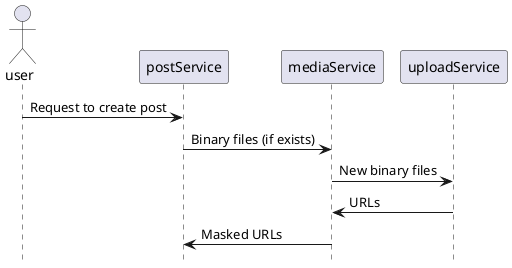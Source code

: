 @startuml
hide footbox

actor user

participant postService
participant mediaService
participant uploadService

user -> postService : Request to create post
postService -> mediaService: Binary files (if exists)
mediaService -> uploadService: New binary files
uploadService -> mediaService: URLs
mediaService -> postService: Masked URLs

@enduml